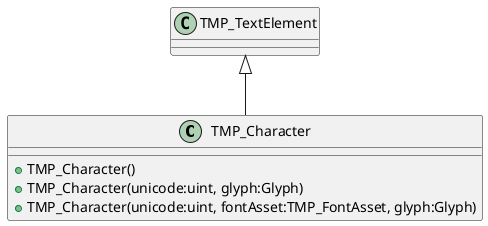@startuml
class TMP_Character {
    + TMP_Character()
    + TMP_Character(unicode:uint, glyph:Glyph)
    + TMP_Character(unicode:uint, fontAsset:TMP_FontAsset, glyph:Glyph)
}
TMP_TextElement <|-- TMP_Character
@enduml
